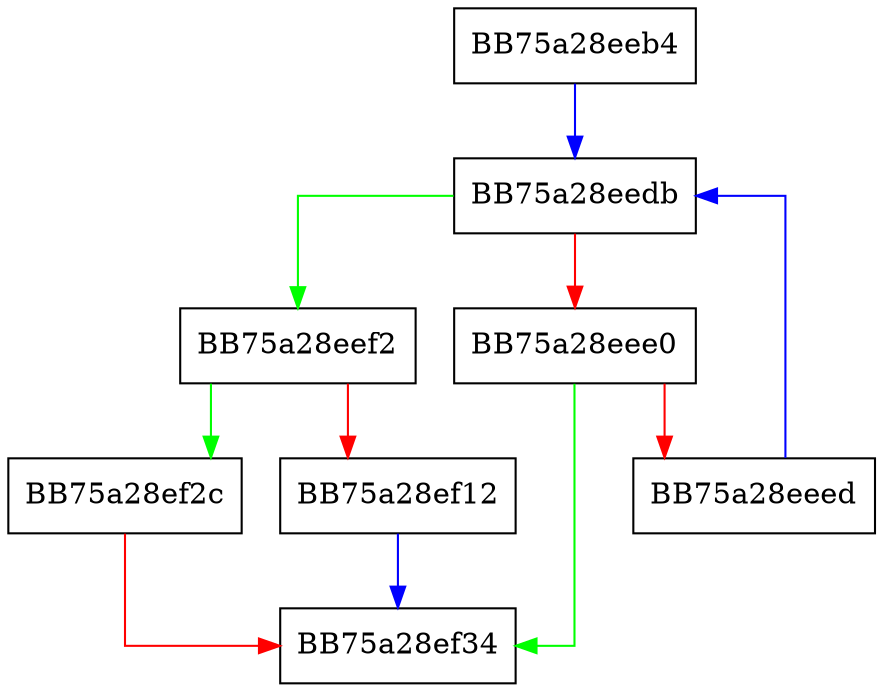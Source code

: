 digraph sqlite3VtabMakeWritable {
  node [shape="box"];
  graph [splines=ortho];
  BB75a28eeb4 -> BB75a28eedb [color="blue"];
  BB75a28eedb -> BB75a28eef2 [color="green"];
  BB75a28eedb -> BB75a28eee0 [color="red"];
  BB75a28eee0 -> BB75a28ef34 [color="green"];
  BB75a28eee0 -> BB75a28eeed [color="red"];
  BB75a28eeed -> BB75a28eedb [color="blue"];
  BB75a28eef2 -> BB75a28ef2c [color="green"];
  BB75a28eef2 -> BB75a28ef12 [color="red"];
  BB75a28ef12 -> BB75a28ef34 [color="blue"];
  BB75a28ef2c -> BB75a28ef34 [color="red"];
}